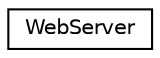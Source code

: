 digraph "Graphical Class Hierarchy"
{
  edge [fontname="Helvetica",fontsize="10",labelfontname="Helvetica",labelfontsize="10"];
  node [fontname="Helvetica",fontsize="10",shape=record];
  rankdir="LR";
  Node1 [label="WebServer",height=0.2,width=0.4,color="black", fillcolor="white", style="filled",URL="$class_web_server.html",tooltip="Server manager. "];
}
